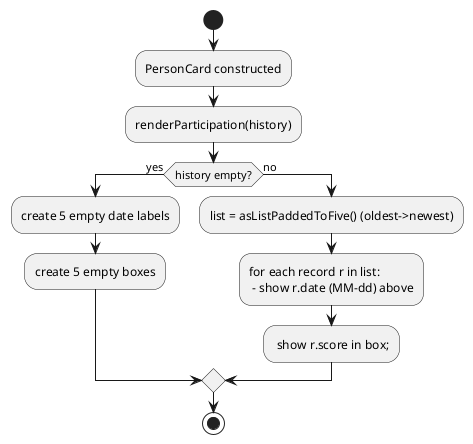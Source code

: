 @startuml
start
:PersonCard constructed;
:renderParticipation(history);
if (history empty?) then (yes)
  :create 5 empty date labels;
  :create 5 empty boxes;
else (no)
  :list = asListPaddedToFive() (oldest->newest);
  :for each record r in list:
   - show r.date (MM-dd) above;
   - show r.score in box;
endif
stop
@enduml
